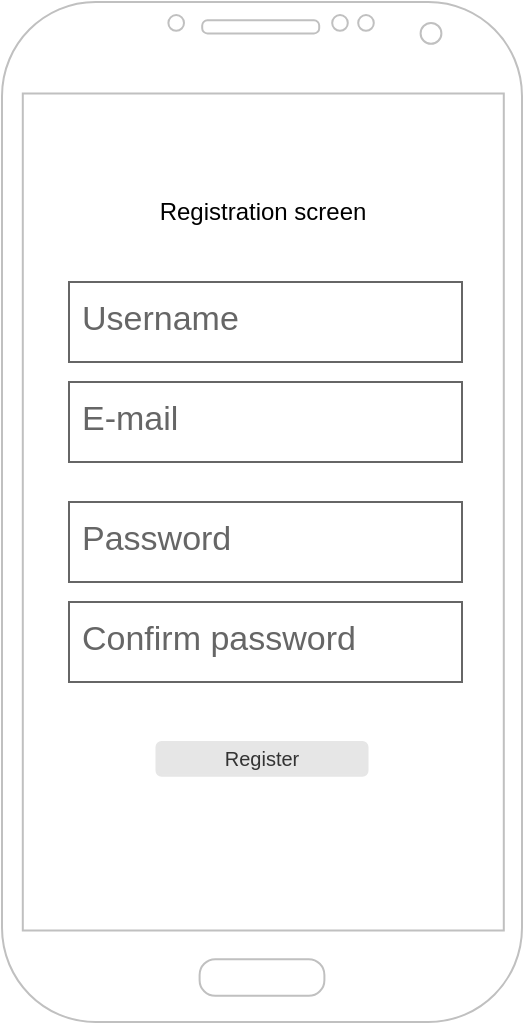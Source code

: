 <mxfile>
    <diagram id="YNpzMSi8A1h4YotQGTVt" name="Page-1">
        <mxGraphModel dx="1001" dy="603" grid="1" gridSize="10" guides="1" tooltips="1" connect="1" arrows="1" fold="1" page="1" pageScale="1" pageWidth="827" pageHeight="1169" math="0" shadow="0">
            <root>
                <mxCell id="0"/>
                <mxCell id="1" parent="0"/>
                <mxCell id="2" value="" style="verticalLabelPosition=bottom;verticalAlign=top;html=1;shadow=0;dashed=0;strokeWidth=1;shape=mxgraph.android.phone2;strokeColor=#c0c0c0;" vertex="1" parent="1">
                    <mxGeometry x="70" y="50" width="260" height="510" as="geometry"/>
                </mxCell>
                <mxCell id="3" value="Register" style="rounded=1;html=1;shadow=0;dashed=0;whiteSpace=wrap;fontSize=10;fillColor=#E6E6E6;align=center;strokeColor=#E6E6E6;fontColor=#333333;" vertex="1" parent="1">
                    <mxGeometry x="147.25" y="420" width="105.5" height="16.88" as="geometry"/>
                </mxCell>
                <mxCell id="4" value="Username" style="strokeWidth=1;shadow=0;dashed=0;align=center;html=1;shape=mxgraph.mockup.text.textBox;fontColor=#666666;align=left;fontSize=17;spacingLeft=4;spacingTop=-3;strokeColor=#666666;mainText=" vertex="1" parent="1">
                    <mxGeometry x="103.5" y="190" width="196.5" height="40" as="geometry"/>
                </mxCell>
                <mxCell id="5" value="E-mail" style="strokeWidth=1;shadow=0;dashed=0;align=center;html=1;shape=mxgraph.mockup.text.textBox;fontColor=#666666;align=left;fontSize=17;spacingLeft=4;spacingTop=-3;strokeColor=#666666;mainText=" vertex="1" parent="1">
                    <mxGeometry x="103.5" y="240" width="196.5" height="40" as="geometry"/>
                </mxCell>
                <mxCell id="6" value="Password" style="strokeWidth=1;shadow=0;dashed=0;align=center;html=1;shape=mxgraph.mockup.text.textBox;fontColor=#666666;align=left;fontSize=17;spacingLeft=4;spacingTop=-3;strokeColor=#666666;mainText=" vertex="1" parent="1">
                    <mxGeometry x="103.5" y="300" width="196.5" height="40" as="geometry"/>
                </mxCell>
                <mxCell id="7" value="Confirm password" style="strokeWidth=1;shadow=0;dashed=0;align=center;html=1;shape=mxgraph.mockup.text.textBox;fontColor=#666666;align=left;fontSize=17;spacingLeft=4;spacingTop=-3;strokeColor=#666666;mainText=" vertex="1" parent="1">
                    <mxGeometry x="103.5" y="350" width="196.5" height="40" as="geometry"/>
                </mxCell>
                <mxCell id="8" value="Registration screen" style="text;html=1;align=center;verticalAlign=middle;resizable=0;points=[];autosize=1;strokeColor=none;fillColor=none;" vertex="1" parent="1">
                    <mxGeometry x="135" y="140" width="130" height="30" as="geometry"/>
                </mxCell>
            </root>
        </mxGraphModel>
    </diagram>
</mxfile>